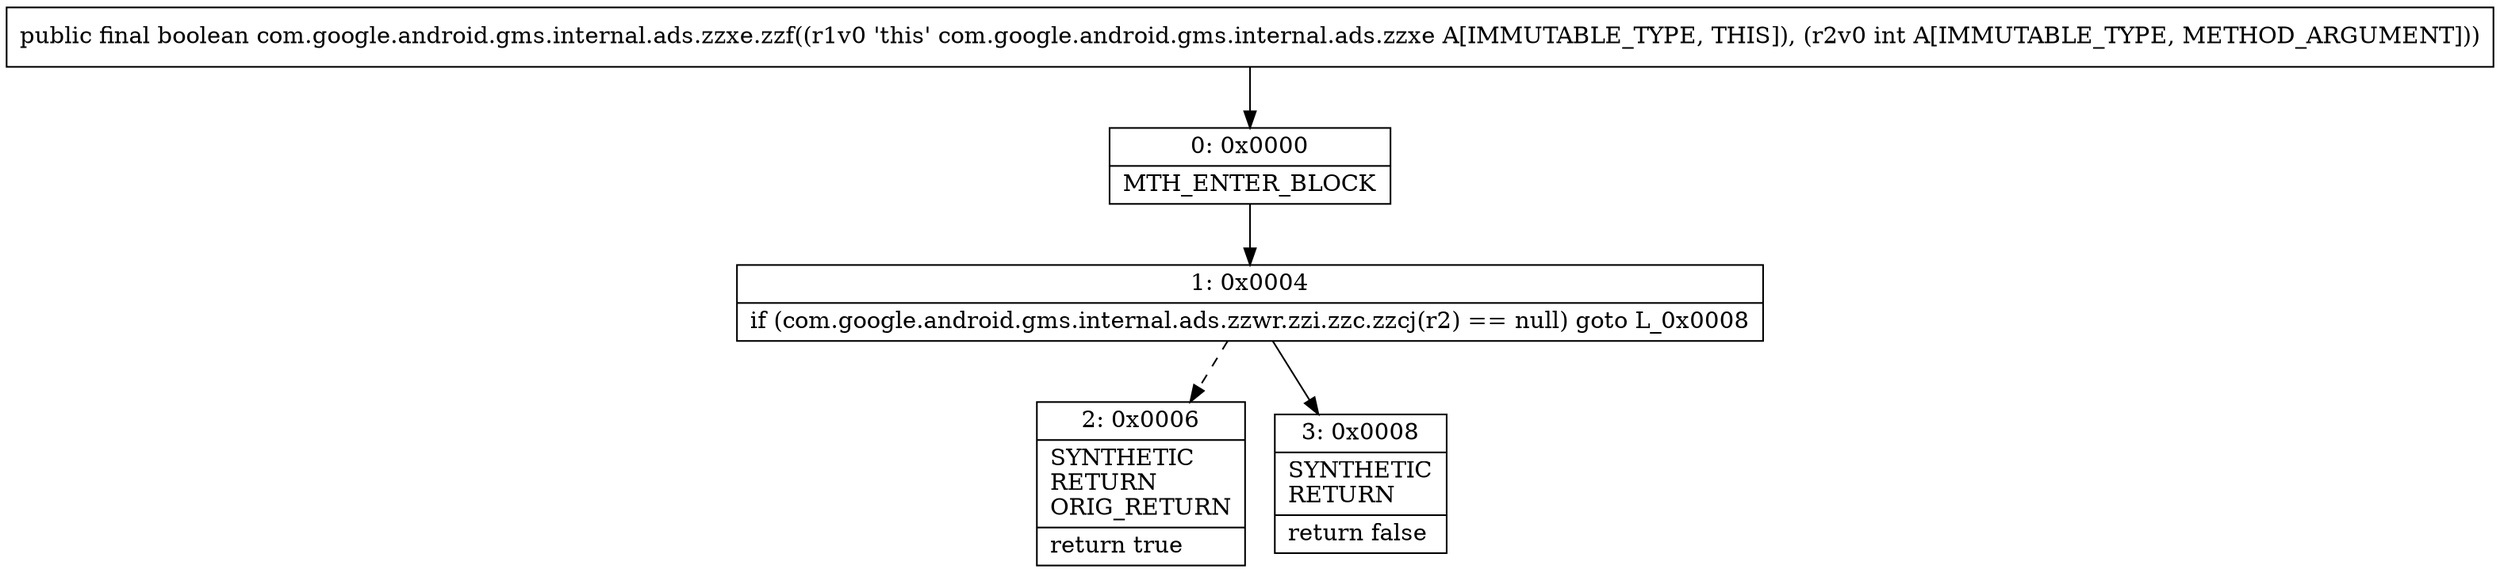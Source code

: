 digraph "CFG forcom.google.android.gms.internal.ads.zzxe.zzf(I)Z" {
Node_0 [shape=record,label="{0\:\ 0x0000|MTH_ENTER_BLOCK\l}"];
Node_1 [shape=record,label="{1\:\ 0x0004|if (com.google.android.gms.internal.ads.zzwr.zzi.zzc.zzcj(r2) == null) goto L_0x0008\l}"];
Node_2 [shape=record,label="{2\:\ 0x0006|SYNTHETIC\lRETURN\lORIG_RETURN\l|return true\l}"];
Node_3 [shape=record,label="{3\:\ 0x0008|SYNTHETIC\lRETURN\l|return false\l}"];
MethodNode[shape=record,label="{public final boolean com.google.android.gms.internal.ads.zzxe.zzf((r1v0 'this' com.google.android.gms.internal.ads.zzxe A[IMMUTABLE_TYPE, THIS]), (r2v0 int A[IMMUTABLE_TYPE, METHOD_ARGUMENT])) }"];
MethodNode -> Node_0;
Node_0 -> Node_1;
Node_1 -> Node_2[style=dashed];
Node_1 -> Node_3;
}

